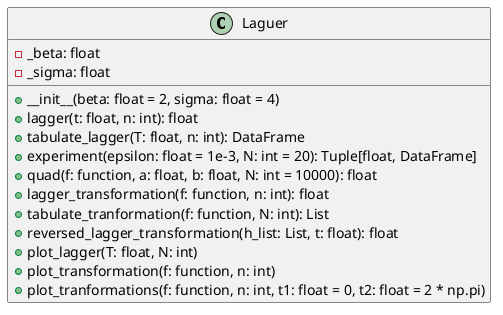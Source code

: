 @startuml
'https://plantuml.com/class-diagram

class Laguer {
    - _beta: float
    - _sigma: float
    + __init__(beta: float = 2, sigma: float = 4)
    + lagger(t: float, n: int): float
    + tabulate_lagger(T: float, n: int): DataFrame
    + experiment(epsilon: float = 1e-3, N: int = 20): Tuple[float, DataFrame]
    + quad(f: function, a: float, b: float, N: int = 10000): float
    + lagger_transformation(f: function, n: int): float
    + tabulate_tranformation(f: function, N: int): List
    + reversed_lagger_transformation(h_list: List, t: float): float
    + plot_lagger(T: float, N: int)
    + plot_transformation(f: function, n: int)
    + plot_tranformations(f: function, n: int, t1: float = 0, t2: float = 2 * np.pi)
}
@enduml

